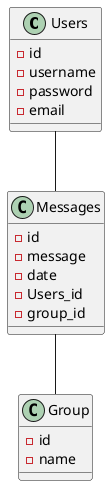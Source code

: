 @startuml Class diagram

class Users {
    - id
    - username
    - password
    - email
}

class Messages{
    - id
    - message
    - date
    - Users_id
    - group_id
}

class Group{
    - id
    - name
}

Users -- Messages
Messages -- Group

@enduml